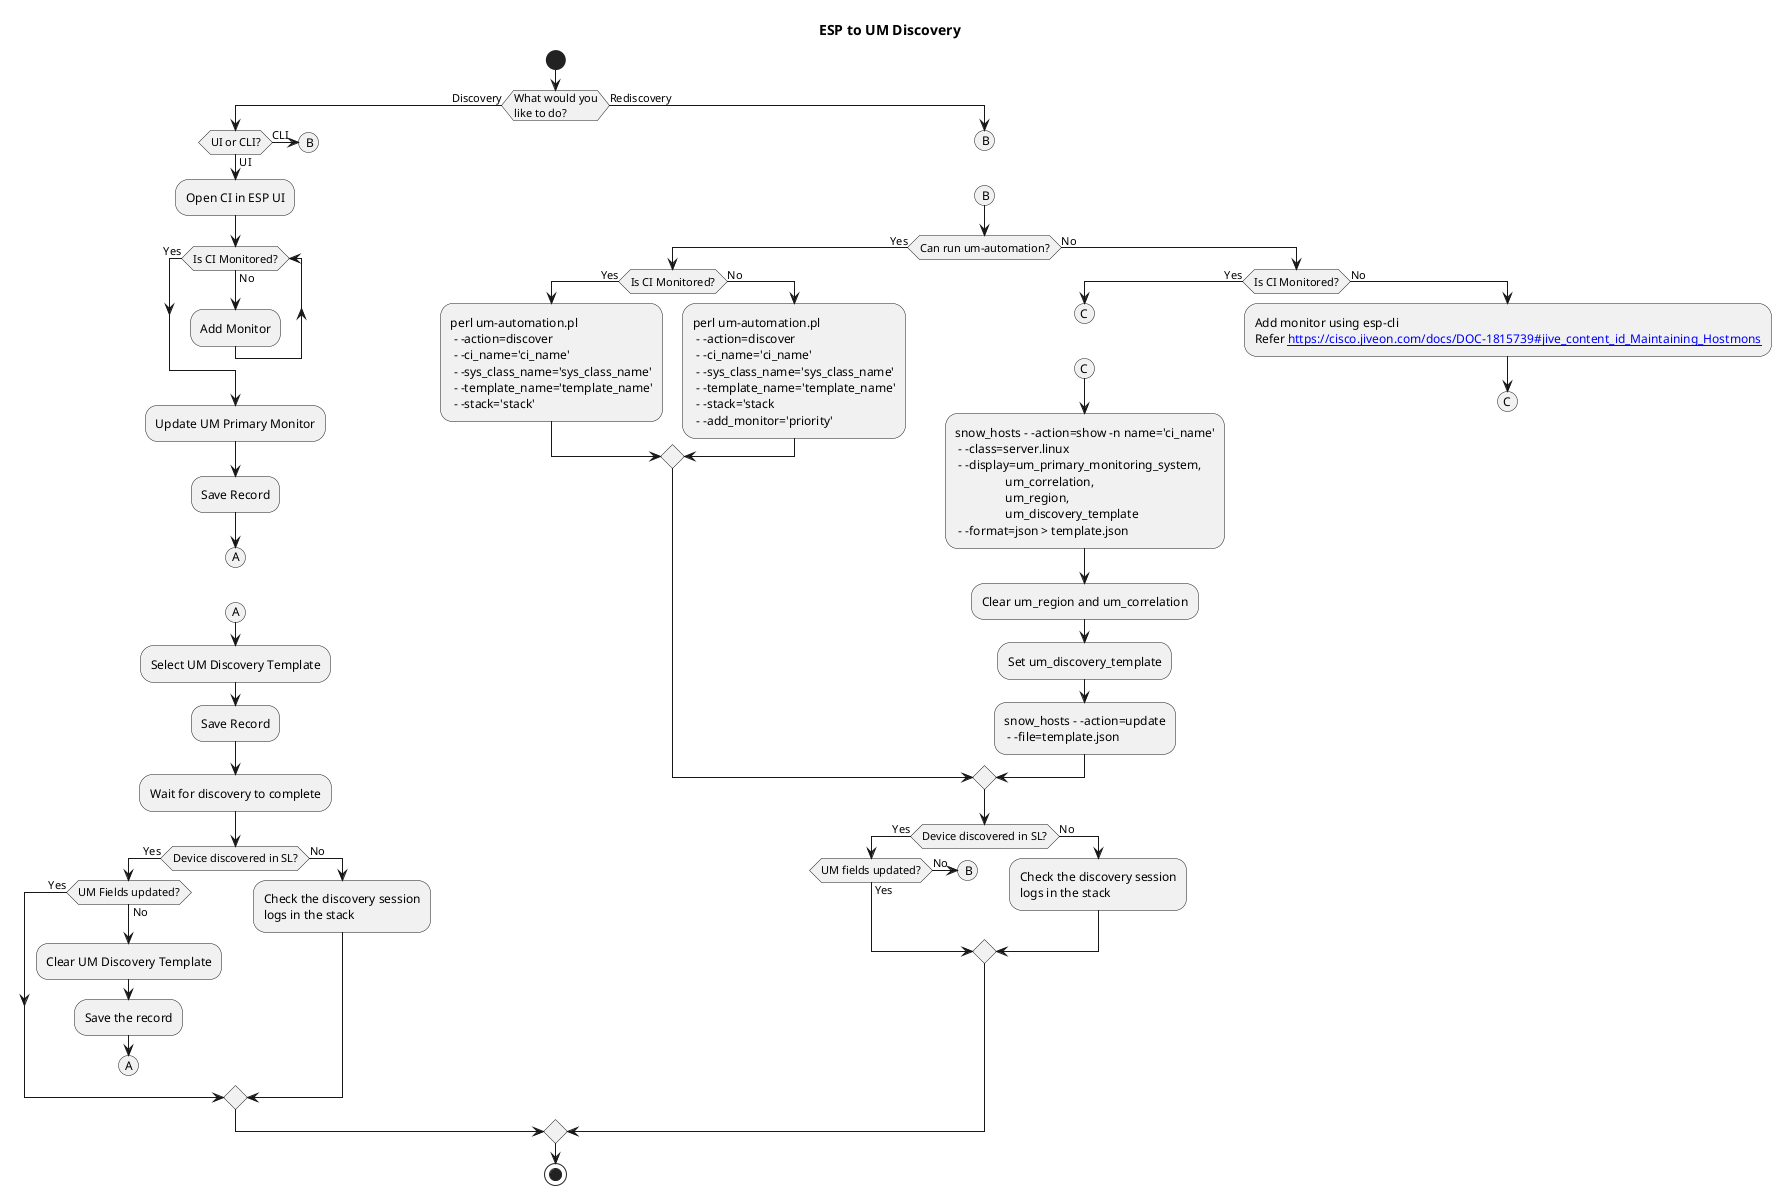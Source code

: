 @startuml
title ESP to UM Discovery


start

if (What would you\nlike to do?) then (Discovery)
    if (UI or CLI?) then (CLI)
    (B)
    detach
    else (UI)
        :Open CI in ESP UI;
        while (Is CI Monitored?) is (No)
            :Add Monitor;
        endwhile (Yes)
        :Update UM Primary Monitor;
        :Save Record;
        (A)
        detach
        (A)
        :Select UM Discovery Template;
        :Save Record;
        :Wait for discovery to complete;
        if (Device discovered in SL?) then (Yes)
            while (UM Fields updated?) is (No)
                :Clear UM Discovery Template;
                :Save the record;
                (A)
                detach
            endwhile (Yes)
        else (No)
            :Check the discovery session\nlogs in the stack;
        endif
    endif
else (Rediscovery)
    (B)
    detach
    (B)
    if (Can run um-automation?) then (Yes)
        if (Is CI Monitored?) then (Yes)
            :perl um-automation.pl\n - -action=discover\n - -ci_name='ci_name'\n - -sys_class_name='sys_class_name'\n - -template_name='template_name'\n - -stack='stack';
        else (No)
            :perl um-automation.pl\n - -action=discover\n - -ci_name='ci_name'\n - -sys_class_name='sys_class_name'\n - -template_name='template_name'\n - -stack='stack\n - -add_monitor='priority';
        endif
    else (No)
        if (Is CI Monitored?) then (Yes)
            (C)
            detach
            (C)
            :snow_hosts - -action=show -n name='ci_name'\n - -class=server.linux\n - -display=um_primary_monitoring_system,\n\t\tum_correlation,\n\t\tum_region,\n\t\tum_discovery_template\n - -format=json > template.json;
            :Clear um_region and um_correlation;
            :Set um_discovery_template;
            :snow_hosts - -action=update\n - -file=template.json;
        else (No)
            :Add monitor using esp-cli\nRefer [[https://cisco.jiveon.com/docs/DOC-1815739#jive_content_id_Maintaining_Hostmons]];
            (C)
            detach
        endif
    endif
    if (Device discovered in SL?) then (Yes)
        if (UM fields updated?) then (No)
            (B)
            detach
        else (Yes)
        endif
    else (No)
        :Check the discovery session\nlogs in the stack;
    endif
endif

stop
@enduml